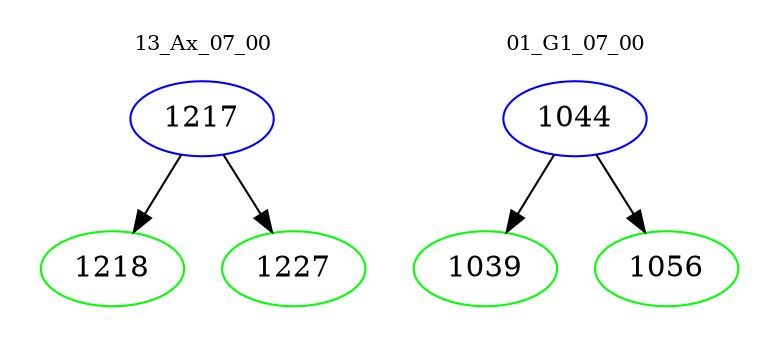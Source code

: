 digraph{
subgraph cluster_0 {
color = white
label = "13_Ax_07_00";
fontsize=10;
T0_1217 [label="1217", color="blue"]
T0_1217 -> T0_1218 [color="black"]
T0_1218 [label="1218", color="green"]
T0_1217 -> T0_1227 [color="black"]
T0_1227 [label="1227", color="green"]
}
subgraph cluster_1 {
color = white
label = "01_G1_07_00";
fontsize=10;
T1_1044 [label="1044", color="blue"]
T1_1044 -> T1_1039 [color="black"]
T1_1039 [label="1039", color="green"]
T1_1044 -> T1_1056 [color="black"]
T1_1056 [label="1056", color="green"]
}
}
